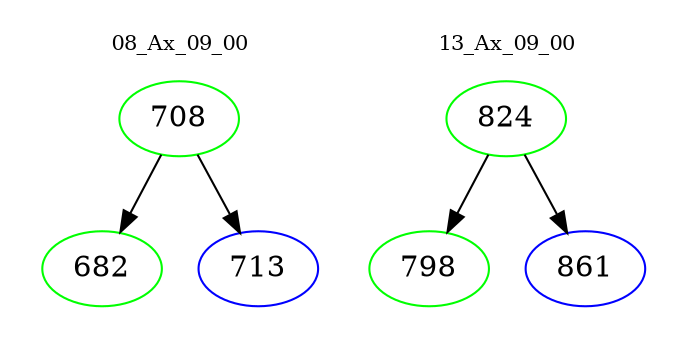 digraph{
subgraph cluster_0 {
color = white
label = "08_Ax_09_00";
fontsize=10;
T0_708 [label="708", color="green"]
T0_708 -> T0_682 [color="black"]
T0_682 [label="682", color="green"]
T0_708 -> T0_713 [color="black"]
T0_713 [label="713", color="blue"]
}
subgraph cluster_1 {
color = white
label = "13_Ax_09_00";
fontsize=10;
T1_824 [label="824", color="green"]
T1_824 -> T1_798 [color="black"]
T1_798 [label="798", color="green"]
T1_824 -> T1_861 [color="black"]
T1_861 [label="861", color="blue"]
}
}
